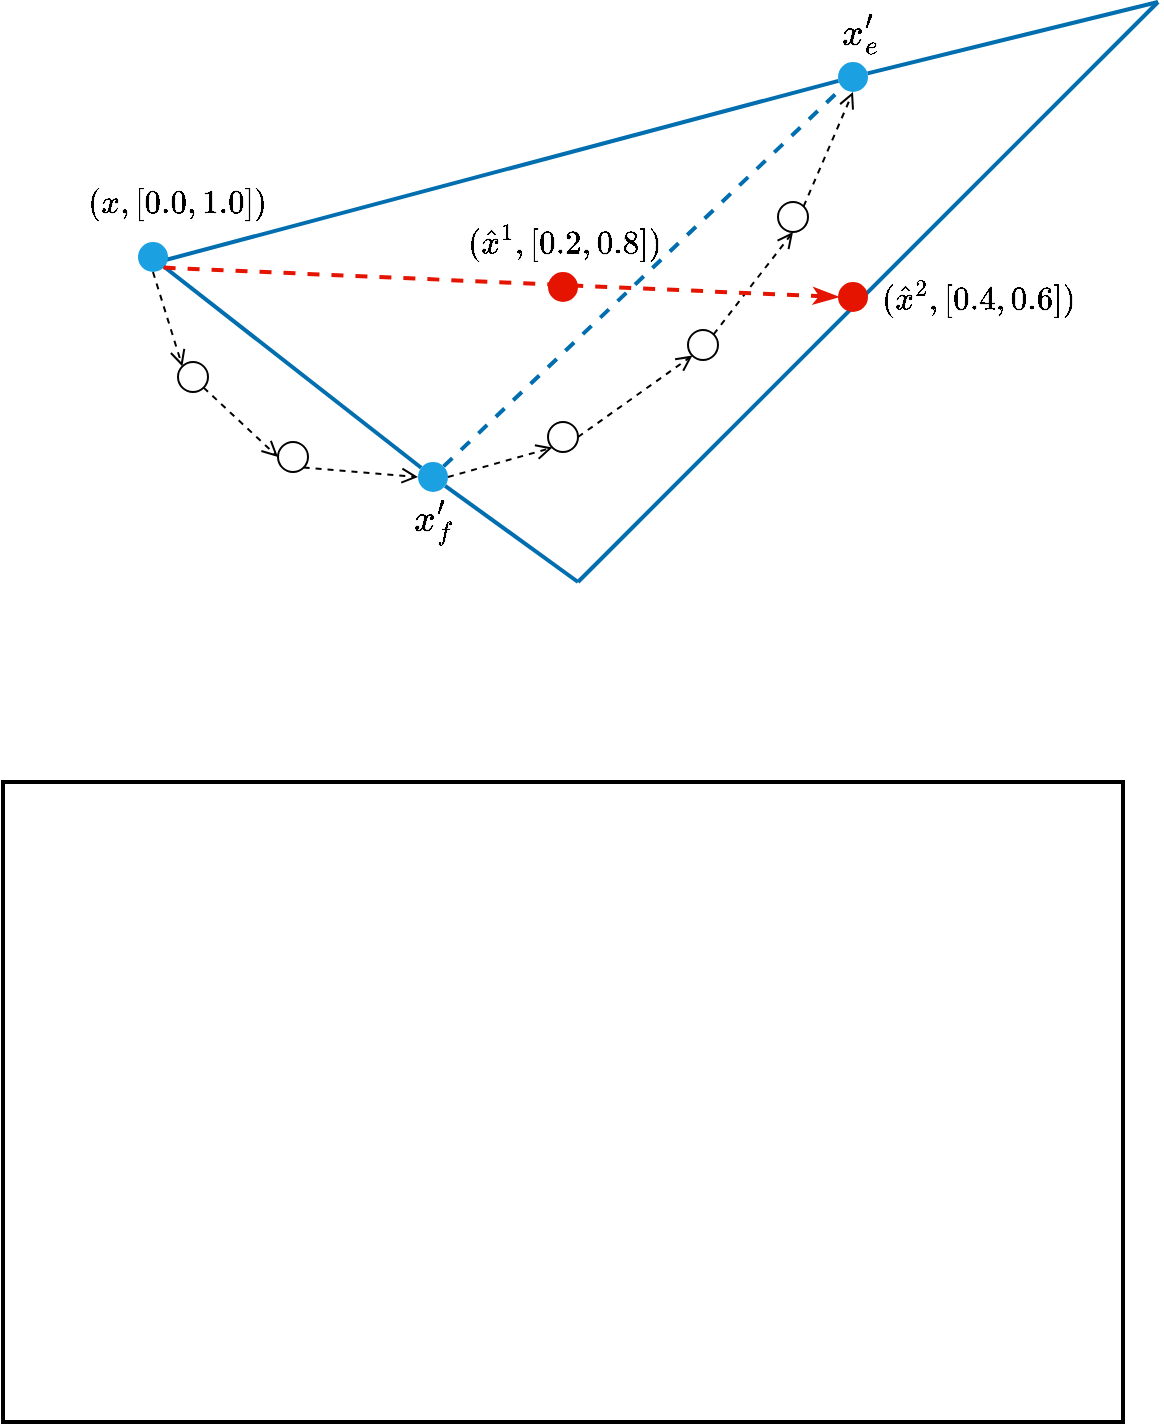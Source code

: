 <mxfile version="21.2.9" type="github">
  <diagram name="第 1 页" id="B0gB5dIka9__ElJ5al84">
    <mxGraphModel dx="928" dy="579" grid="1" gridSize="10" guides="1" tooltips="1" connect="1" arrows="1" fold="1" page="1" pageScale="1" pageWidth="827" pageHeight="1169" math="1" shadow="0">
      <root>
        <mxCell id="0" />
        <mxCell id="1" parent="0" />
        <mxCell id="HafAveEIwf4CpFcZK94u-2" value="" style="rounded=0;whiteSpace=wrap;html=1;fillColor=none;strokeWidth=2;" vertex="1" parent="1">
          <mxGeometry x="82.5" y="450" width="560" height="320" as="geometry" />
        </mxCell>
        <mxCell id="HafAveEIwf4CpFcZK94u-5" value="" style="endArrow=none;html=1;rounded=0;strokeWidth=2;fillColor=#1ba1e2;strokeColor=#006EAF;" edge="1" parent="1">
          <mxGeometry width="50" height="50" relative="1" as="geometry">
            <mxPoint x="370" y="350" as="sourcePoint" />
            <mxPoint x="660" y="60" as="targetPoint" />
          </mxGeometry>
        </mxCell>
        <mxCell id="HafAveEIwf4CpFcZK94u-7" value="" style="endArrow=none;html=1;rounded=0;strokeWidth=2;fillColor=#1ba1e2;strokeColor=#006EAF;" edge="1" parent="1" source="HafAveEIwf4CpFcZK94u-17">
          <mxGeometry width="50" height="50" relative="1" as="geometry">
            <mxPoint x="160" y="190" as="sourcePoint" />
            <mxPoint x="370" y="350" as="targetPoint" />
          </mxGeometry>
        </mxCell>
        <mxCell id="HafAveEIwf4CpFcZK94u-11" value="" style="endArrow=none;html=1;rounded=0;strokeWidth=2;fillColor=#1ba1e2;strokeColor=#006EAF;" edge="1" parent="1" source="HafAveEIwf4CpFcZK94u-37">
          <mxGeometry width="50" height="50" relative="1" as="geometry">
            <mxPoint x="160" y="190" as="sourcePoint" />
            <mxPoint x="660" y="60" as="targetPoint" />
          </mxGeometry>
        </mxCell>
        <mxCell id="HafAveEIwf4CpFcZK94u-18" value="" style="endArrow=none;html=1;rounded=0;strokeWidth=2;fillColor=#1ba1e2;strokeColor=#006EAF;" edge="1" parent="1" target="HafAveEIwf4CpFcZK94u-17">
          <mxGeometry width="50" height="50" relative="1" as="geometry">
            <mxPoint x="160" y="190" as="sourcePoint" />
            <mxPoint x="370" y="350" as="targetPoint" />
          </mxGeometry>
        </mxCell>
        <mxCell id="HafAveEIwf4CpFcZK94u-17" value="" style="ellipse;whiteSpace=wrap;html=1;aspect=fixed;fillColor=#1ba1e2;fontColor=#ffffff;strokeColor=none;" vertex="1" parent="1">
          <mxGeometry x="290" y="290" width="15" height="15" as="geometry" />
        </mxCell>
        <mxCell id="HafAveEIwf4CpFcZK94u-22" value="" style="ellipse;whiteSpace=wrap;html=1;aspect=fixed;fillColor=none;fontColor=#ffffff;strokeColor=#000000;" vertex="1" parent="1">
          <mxGeometry x="170" y="240" width="15" height="15" as="geometry" />
        </mxCell>
        <mxCell id="HafAveEIwf4CpFcZK94u-23" value="" style="ellipse;whiteSpace=wrap;html=1;aspect=fixed;fillColor=none;fontColor=#ffffff;strokeColor=#000000;" vertex="1" parent="1">
          <mxGeometry x="220" y="280" width="15" height="15" as="geometry" />
        </mxCell>
        <mxCell id="HafAveEIwf4CpFcZK94u-24" value="" style="ellipse;whiteSpace=wrap;html=1;aspect=fixed;fillColor=none;fontColor=#ffffff;strokeColor=#000000;" vertex="1" parent="1">
          <mxGeometry x="355" y="270" width="15" height="15" as="geometry" />
        </mxCell>
        <mxCell id="HafAveEIwf4CpFcZK94u-26" value="" style="ellipse;whiteSpace=wrap;html=1;aspect=fixed;fillColor=none;fontColor=#ffffff;strokeColor=#000000;" vertex="1" parent="1">
          <mxGeometry x="425" y="224" width="15" height="15" as="geometry" />
        </mxCell>
        <mxCell id="HafAveEIwf4CpFcZK94u-27" value="" style="ellipse;whiteSpace=wrap;html=1;aspect=fixed;fillColor=none;fontColor=#ffffff;strokeColor=#000000;" vertex="1" parent="1">
          <mxGeometry x="470" y="160" width="15" height="15" as="geometry" />
        </mxCell>
        <mxCell id="HafAveEIwf4CpFcZK94u-28" value="" style="endArrow=open;html=1;rounded=0;dashed=1;endFill=0;exitX=0.5;exitY=1;exitDx=0;exitDy=0;entryX=0;entryY=0;entryDx=0;entryDy=0;" edge="1" parent="1" source="HafAveEIwf4CpFcZK94u-43" target="HafAveEIwf4CpFcZK94u-22">
          <mxGeometry width="50" height="50" relative="1" as="geometry">
            <mxPoint x="157.5" y="195" as="sourcePoint" />
            <mxPoint x="140" y="253" as="targetPoint" />
          </mxGeometry>
        </mxCell>
        <mxCell id="HafAveEIwf4CpFcZK94u-30" value="" style="endArrow=open;html=1;rounded=0;dashed=1;endFill=0;exitX=1;exitY=1;exitDx=0;exitDy=0;entryX=0;entryY=0.5;entryDx=0;entryDy=0;" edge="1" parent="1" source="HafAveEIwf4CpFcZK94u-22" target="HafAveEIwf4CpFcZK94u-23">
          <mxGeometry width="50" height="50" relative="1" as="geometry">
            <mxPoint x="171" y="273" as="sourcePoint" />
            <mxPoint x="192" y="322" as="targetPoint" />
          </mxGeometry>
        </mxCell>
        <mxCell id="HafAveEIwf4CpFcZK94u-32" value="" style="endArrow=open;html=1;rounded=0;dashed=1;endFill=0;exitX=1;exitY=1;exitDx=0;exitDy=0;entryX=0;entryY=0.5;entryDx=0;entryDy=0;" edge="1" parent="1" source="HafAveEIwf4CpFcZK94u-23" target="HafAveEIwf4CpFcZK94u-17">
          <mxGeometry width="50" height="50" relative="1" as="geometry">
            <mxPoint x="231" y="305" as="sourcePoint" />
            <mxPoint x="273" y="339" as="targetPoint" />
          </mxGeometry>
        </mxCell>
        <mxCell id="HafAveEIwf4CpFcZK94u-33" value="" style="endArrow=open;html=1;rounded=0;dashed=1;endFill=0;exitX=1;exitY=0.5;exitDx=0;exitDy=0;entryX=0;entryY=1;entryDx=0;entryDy=0;" edge="1" parent="1" source="HafAveEIwf4CpFcZK94u-17" target="HafAveEIwf4CpFcZK94u-24">
          <mxGeometry width="50" height="50" relative="1" as="geometry">
            <mxPoint x="280" y="239" as="sourcePoint" />
            <mxPoint x="339" y="245" as="targetPoint" />
          </mxGeometry>
        </mxCell>
        <mxCell id="HafAveEIwf4CpFcZK94u-34" value="" style="endArrow=open;html=1;rounded=0;dashed=1;endFill=0;exitX=1;exitY=0.5;exitDx=0;exitDy=0;entryX=0;entryY=1;entryDx=0;entryDy=0;" edge="1" parent="1" source="HafAveEIwf4CpFcZK94u-24" target="HafAveEIwf4CpFcZK94u-26">
          <mxGeometry width="50" height="50" relative="1" as="geometry">
            <mxPoint x="350" y="237.5" as="sourcePoint" />
            <mxPoint x="397" y="217.5" as="targetPoint" />
          </mxGeometry>
        </mxCell>
        <mxCell id="HafAveEIwf4CpFcZK94u-35" value="" style="endArrow=open;html=1;rounded=0;dashed=1;endFill=0;exitX=1;exitY=0;exitDx=0;exitDy=0;entryX=0.5;entryY=1;entryDx=0;entryDy=0;" edge="1" parent="1" source="HafAveEIwf4CpFcZK94u-26" target="HafAveEIwf4CpFcZK94u-27">
          <mxGeometry width="50" height="50" relative="1" as="geometry">
            <mxPoint x="414" y="197.5" as="sourcePoint" />
            <mxPoint x="461" y="177.5" as="targetPoint" />
          </mxGeometry>
        </mxCell>
        <mxCell id="HafAveEIwf4CpFcZK94u-38" value="" style="endArrow=none;html=1;rounded=0;strokeWidth=2;fillColor=#1ba1e2;strokeColor=#006EAF;" edge="1" parent="1" target="HafAveEIwf4CpFcZK94u-37">
          <mxGeometry width="50" height="50" relative="1" as="geometry">
            <mxPoint x="160" y="190" as="sourcePoint" />
            <mxPoint x="660" y="60" as="targetPoint" />
          </mxGeometry>
        </mxCell>
        <mxCell id="HafAveEIwf4CpFcZK94u-37" value="" style="ellipse;whiteSpace=wrap;html=1;aspect=fixed;fillColor=#1ba1e2;fontColor=#ffffff;strokeColor=none;" vertex="1" parent="1">
          <mxGeometry x="500" y="90" width="15" height="15" as="geometry" />
        </mxCell>
        <mxCell id="HafAveEIwf4CpFcZK94u-39" value="" style="endArrow=open;html=1;rounded=0;dashed=1;endFill=0;exitX=1;exitY=0;exitDx=0;exitDy=0;entryX=0.5;entryY=1;entryDx=0;entryDy=0;" edge="1" parent="1" source="HafAveEIwf4CpFcZK94u-27" target="HafAveEIwf4CpFcZK94u-37">
          <mxGeometry width="50" height="50" relative="1" as="geometry">
            <mxPoint x="500" y="160" as="sourcePoint" />
            <mxPoint x="540" y="109" as="targetPoint" />
          </mxGeometry>
        </mxCell>
        <mxCell id="HafAveEIwf4CpFcZK94u-40" value="" style="endArrow=none;html=1;rounded=0;strokeWidth=2;fillColor=#1ba1e2;strokeColor=#006EAF;dashed=1;entryX=0;entryY=1;entryDx=0;entryDy=0;exitX=1;exitY=0;exitDx=0;exitDy=0;" edge="1" parent="1" source="HafAveEIwf4CpFcZK94u-17" target="HafAveEIwf4CpFcZK94u-37">
          <mxGeometry width="50" height="50" relative="1" as="geometry">
            <mxPoint x="440" y="345" as="sourcePoint" />
            <mxPoint x="650" y="175" as="targetPoint" />
          </mxGeometry>
        </mxCell>
        <mxCell id="HafAveEIwf4CpFcZK94u-42" value="" style="ellipse;whiteSpace=wrap;html=1;aspect=fixed;fillColor=#e51400;fontColor=#ffffff;strokeColor=none;" vertex="1" parent="1">
          <mxGeometry x="500" y="200" width="15" height="15" as="geometry" />
        </mxCell>
        <mxCell id="HafAveEIwf4CpFcZK94u-43" value="" style="ellipse;whiteSpace=wrap;html=1;aspect=fixed;fillColor=#1ba1e2;fontColor=#ffffff;strokeColor=none;" vertex="1" parent="1">
          <mxGeometry x="150" y="180" width="15" height="15" as="geometry" />
        </mxCell>
        <mxCell id="HafAveEIwf4CpFcZK94u-44" value="" style="endArrow=classicThin;html=1;rounded=0;fillColor=#e51400;strokeColor=#E51400;strokeWidth=2;dashed=1;exitX=1;exitY=1;exitDx=0;exitDy=0;entryX=0;entryY=0.5;entryDx=0;entryDy=0;endFill=1;" edge="1" parent="1" source="HafAveEIwf4CpFcZK94u-43" target="HafAveEIwf4CpFcZK94u-42">
          <mxGeometry width="50" height="50" relative="1" as="geometry">
            <mxPoint x="650" y="270" as="sourcePoint" />
            <mxPoint x="700" y="220" as="targetPoint" />
          </mxGeometry>
        </mxCell>
        <mxCell id="HafAveEIwf4CpFcZK94u-46" value="" style="ellipse;whiteSpace=wrap;html=1;aspect=fixed;fillColor=#e51400;fontColor=#ffffff;strokeColor=none;" vertex="1" parent="1">
          <mxGeometry x="355" y="195" width="15" height="15" as="geometry" />
        </mxCell>
        <mxCell id="HafAveEIwf4CpFcZK94u-49" value="&lt;font style=&quot;font-size: 14px;&quot;&gt;$$(\hat{x}^1, [0.2, 0.8])$$&lt;/font&gt;" style="text;html=1;strokeColor=none;fillColor=none;align=center;verticalAlign=middle;whiteSpace=wrap;rounded=0;" vertex="1" parent="1">
          <mxGeometry x="322.5" y="170" width="80" height="20" as="geometry" />
        </mxCell>
        <mxCell id="HafAveEIwf4CpFcZK94u-50" value="&lt;font style=&quot;font-size: 14px;&quot;&gt;$$(\hat{x}^2, [0.4, 0.6])$$&lt;/font&gt;" style="text;html=1;strokeColor=none;fillColor=none;align=center;verticalAlign=middle;whiteSpace=wrap;rounded=0;" vertex="1" parent="1">
          <mxGeometry x="530" y="200" width="80" height="15" as="geometry" />
        </mxCell>
        <mxCell id="HafAveEIwf4CpFcZK94u-51" value="&lt;font style=&quot;font-size: 14px;&quot;&gt;$$(x, [0.0, 1.0])$$&lt;/font&gt;" style="text;html=1;strokeColor=none;fillColor=none;align=center;verticalAlign=middle;whiteSpace=wrap;rounded=0;" vertex="1" parent="1">
          <mxGeometry x="130" y="151" width="80" height="19" as="geometry" />
        </mxCell>
        <mxCell id="HafAveEIwf4CpFcZK94u-52" value="&lt;font style=&quot;font-size: 16px;&quot;&gt;$$x^{\prime}_f$$&lt;/font&gt;" style="text;html=1;strokeColor=none;fillColor=none;align=center;verticalAlign=middle;whiteSpace=wrap;rounded=0;" vertex="1" parent="1">
          <mxGeometry x="285" y="310" width="25" height="20" as="geometry" />
        </mxCell>
        <mxCell id="HafAveEIwf4CpFcZK94u-53" value="&lt;font style=&quot;font-size: 16px;&quot;&gt;$$x^{\prime}_e$$&lt;/font&gt;" style="text;html=1;strokeColor=none;fillColor=none;align=center;verticalAlign=middle;whiteSpace=wrap;rounded=0;" vertex="1" parent="1">
          <mxGeometry x="499" y="66" width="25" height="20" as="geometry" />
        </mxCell>
      </root>
    </mxGraphModel>
  </diagram>
</mxfile>
